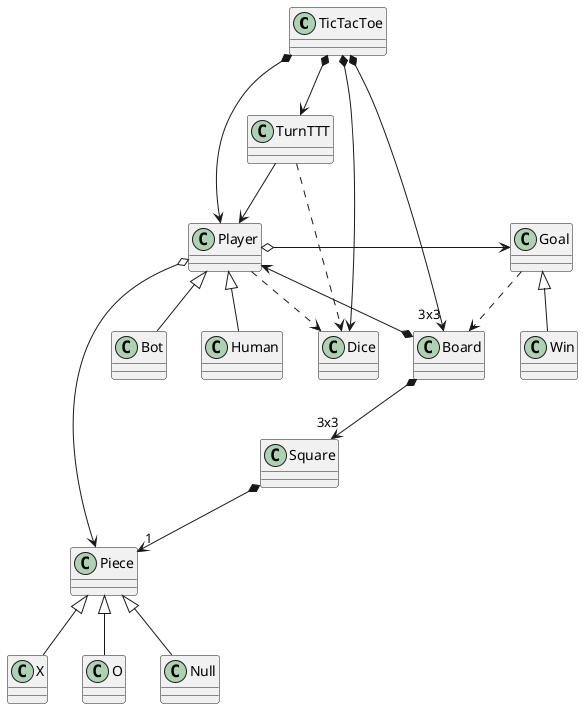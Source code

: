 @startuml TicTacToe

TicTacToe *-> Player
TicTacToe *-> Dice
TicTacToe *-down-> "3x3" Board
TicTacToe *-down-> TurnTTT
TurnTTT -down-> Player
TurnTTT ..> Dice

Player ..> Dice
Player o-> Goal
Player o-> Piece

Win -up-|> Goal
Goal ..> Board

Board *-up-> Player
Board *-down-> "3x3" Square
Square *-down-> "1" Piece

X -up-|> Piece
O -up-|> Piece
Null -up-|> Piece

Bot -up-|> Player
Human -up-|> Player

@enduml